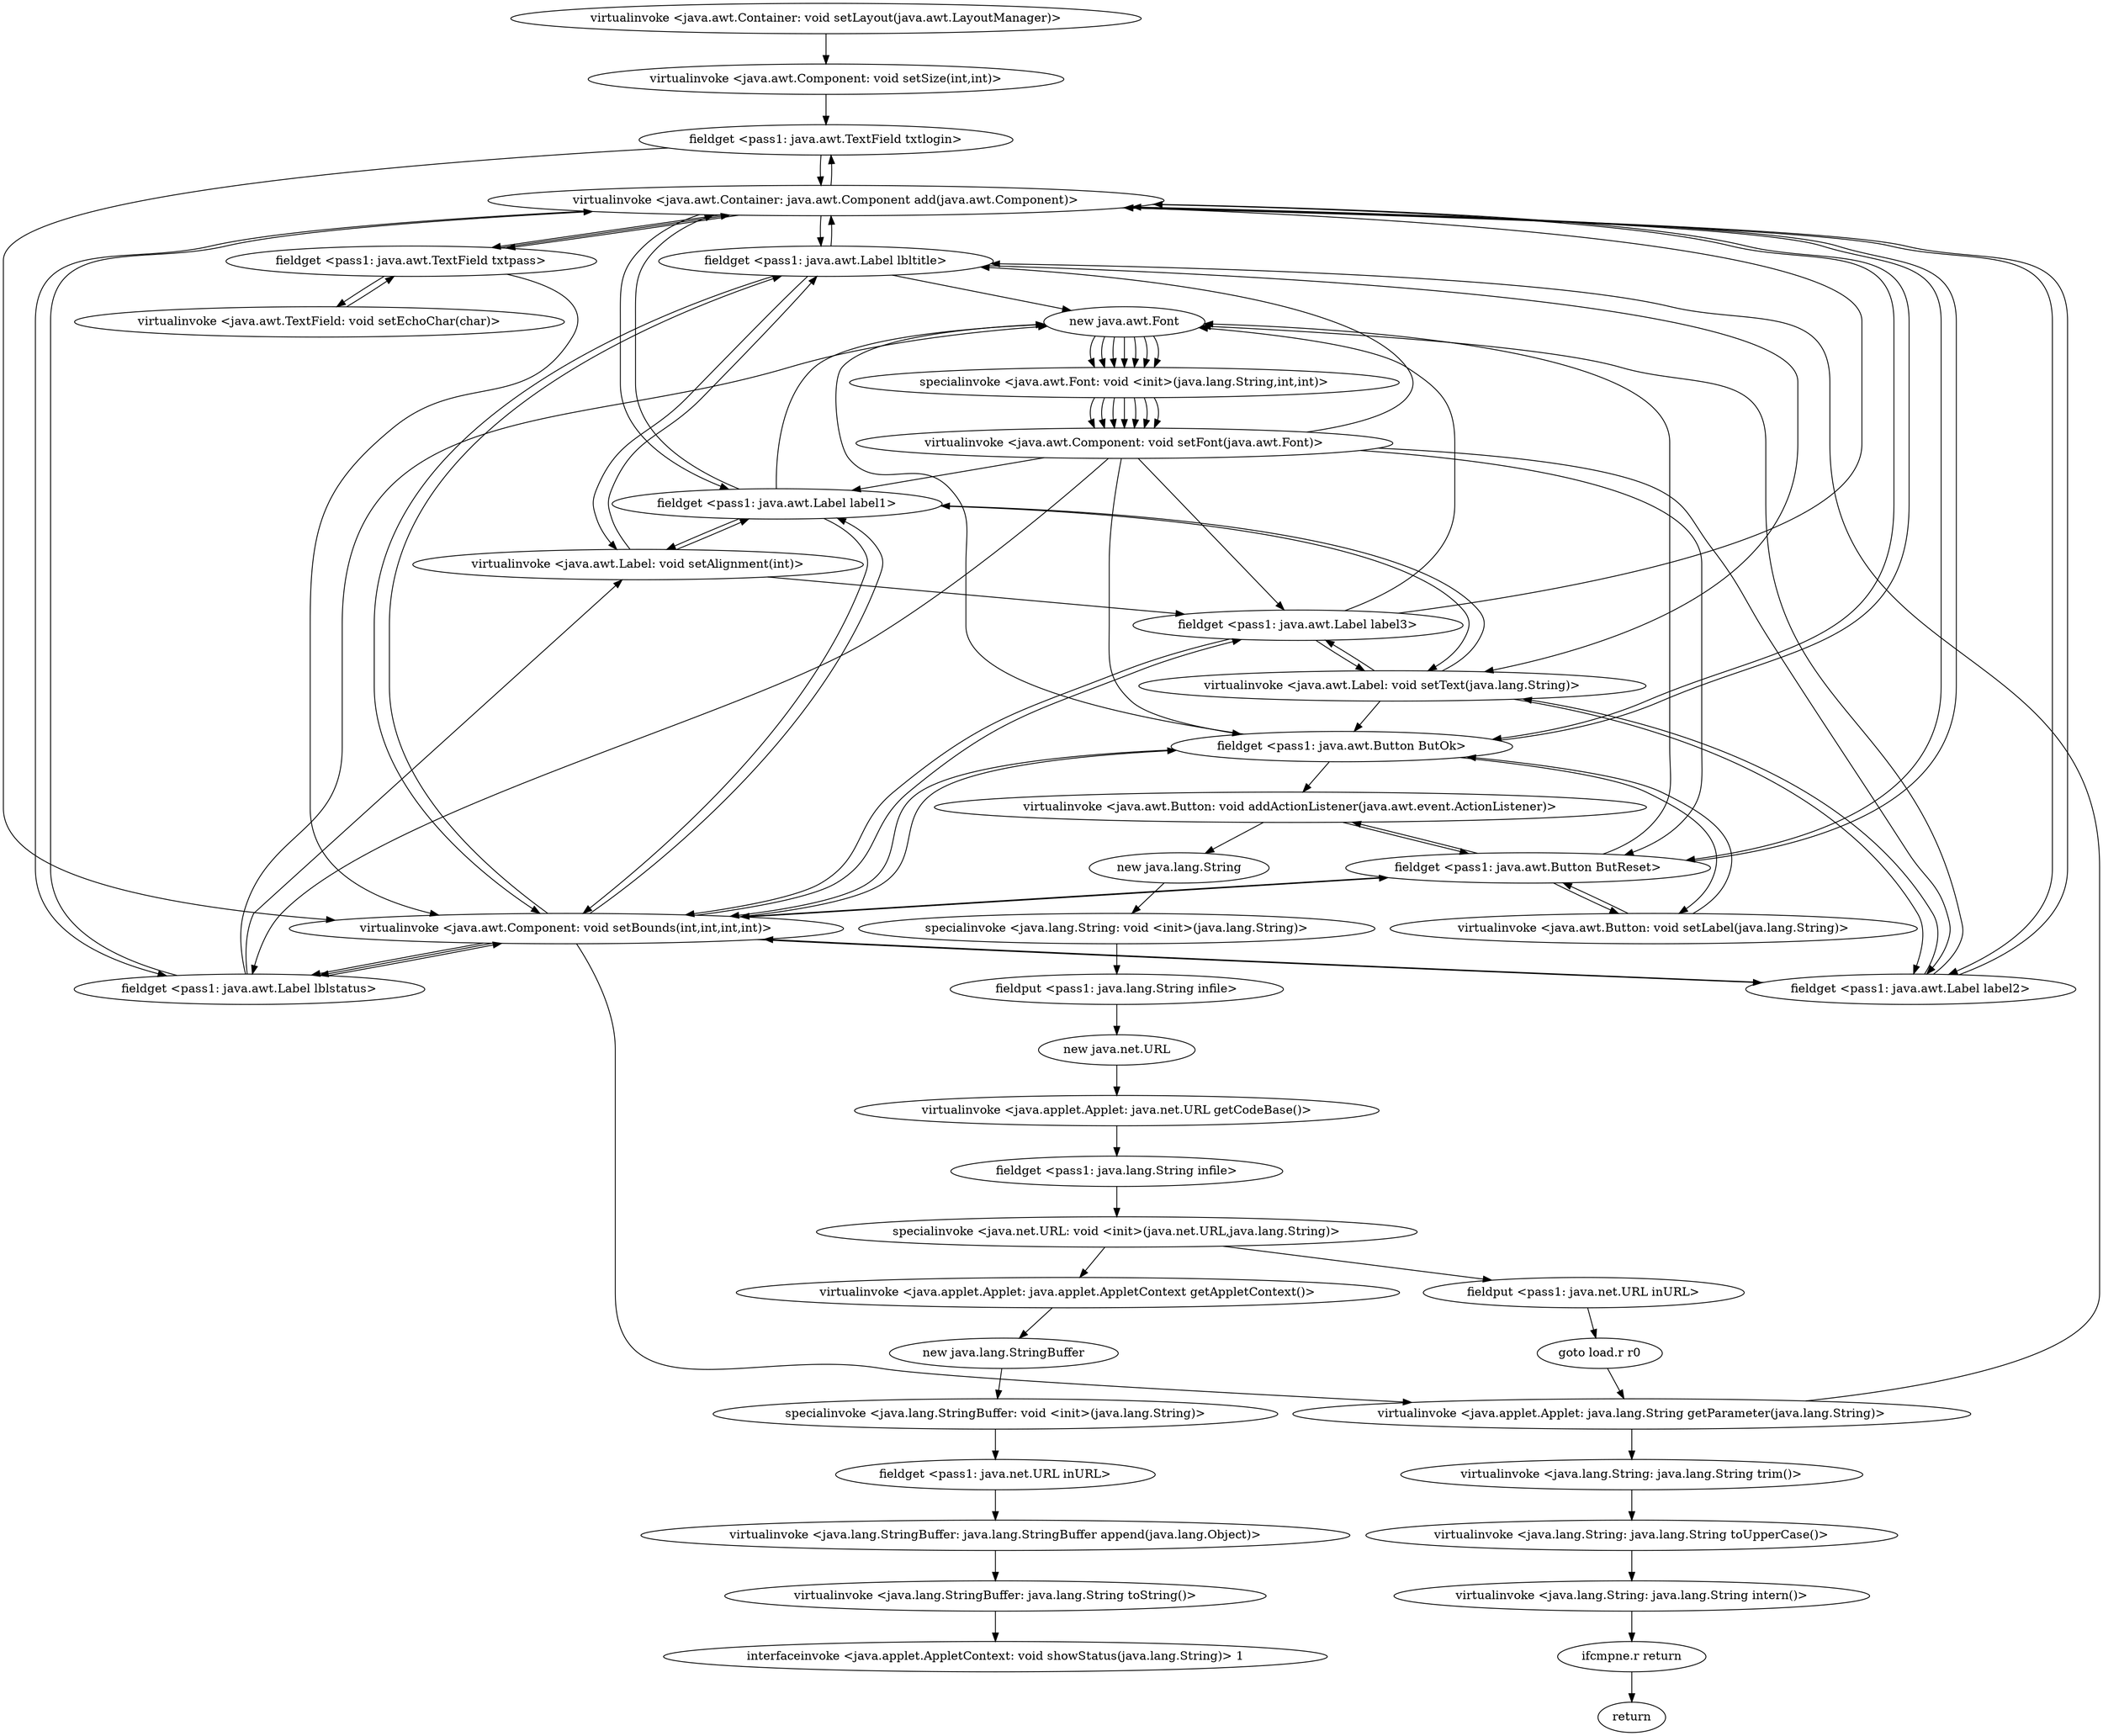 digraph "" {
"virtualinvoke <java.awt.Container: void setLayout(java.awt.LayoutManager)>";
 "virtualinvoke <java.awt.Container: void setLayout(java.awt.LayoutManager)>"->"virtualinvoke <java.awt.Component: void setSize(int,int)>";
 "virtualinvoke <java.awt.Component: void setSize(int,int)>"->"fieldget <pass1: java.awt.TextField txtlogin>";
 "fieldget <pass1: java.awt.TextField txtlogin>"->"virtualinvoke <java.awt.Container: java.awt.Component add(java.awt.Component)>";
 "virtualinvoke <java.awt.Container: java.awt.Component add(java.awt.Component)>"->"fieldget <pass1: java.awt.TextField txtlogin>";
 "fieldget <pass1: java.awt.TextField txtlogin>"->"virtualinvoke <java.awt.Component: void setBounds(int,int,int,int)>";
 "virtualinvoke <java.awt.Component: void setBounds(int,int,int,int)>"->"fieldget <pass1: java.awt.Label label1>";
 "fieldget <pass1: java.awt.Label label1>"->"virtualinvoke <java.awt.Label: void setText(java.lang.String)>";
 "virtualinvoke <java.awt.Label: void setText(java.lang.String)>"->"fieldget <pass1: java.awt.Label label1>";
 "fieldget <pass1: java.awt.Label label1>"->"virtualinvoke <java.awt.Label: void setAlignment(int)>";
 "virtualinvoke <java.awt.Label: void setAlignment(int)>"->"fieldget <pass1: java.awt.Label label1>";
 "fieldget <pass1: java.awt.Label label1>"->"virtualinvoke <java.awt.Container: java.awt.Component add(java.awt.Component)>";
 "virtualinvoke <java.awt.Container: java.awt.Component add(java.awt.Component)>"->"fieldget <pass1: java.awt.Label label1>";
 "fieldget <pass1: java.awt.Label label1>"->"new java.awt.Font";
 "new java.awt.Font"->"specialinvoke <java.awt.Font: void <init>(java.lang.String,int,int)>";
 "specialinvoke <java.awt.Font: void <init>(java.lang.String,int,int)>"->"virtualinvoke <java.awt.Component: void setFont(java.awt.Font)>";
 "virtualinvoke <java.awt.Component: void setFont(java.awt.Font)>"->"fieldget <pass1: java.awt.Label label1>";
 "fieldget <pass1: java.awt.Label label1>"->"virtualinvoke <java.awt.Component: void setBounds(int,int,int,int)>";
 "virtualinvoke <java.awt.Component: void setBounds(int,int,int,int)>"->"fieldget <pass1: java.awt.Label label2>";
 "fieldget <pass1: java.awt.Label label2>"->"virtualinvoke <java.awt.Label: void setText(java.lang.String)>";
 "virtualinvoke <java.awt.Label: void setText(java.lang.String)>"->"fieldget <pass1: java.awt.Label label2>";
 "fieldget <pass1: java.awt.Label label2>"->"virtualinvoke <java.awt.Container: java.awt.Component add(java.awt.Component)>";
 "virtualinvoke <java.awt.Container: java.awt.Component add(java.awt.Component)>"->"fieldget <pass1: java.awt.Label label2>";
 "fieldget <pass1: java.awt.Label label2>"->"new java.awt.Font";
 "new java.awt.Font"->"specialinvoke <java.awt.Font: void <init>(java.lang.String,int,int)>";
 "specialinvoke <java.awt.Font: void <init>(java.lang.String,int,int)>"->"virtualinvoke <java.awt.Component: void setFont(java.awt.Font)>";
 "virtualinvoke <java.awt.Component: void setFont(java.awt.Font)>"->"fieldget <pass1: java.awt.Label label2>";
 "fieldget <pass1: java.awt.Label label2>"->"virtualinvoke <java.awt.Component: void setBounds(int,int,int,int)>";
 "virtualinvoke <java.awt.Component: void setBounds(int,int,int,int)>"->"fieldget <pass1: java.awt.Label label3>";
 "fieldget <pass1: java.awt.Label label3>"->"virtualinvoke <java.awt.Label: void setText(java.lang.String)>";
 "virtualinvoke <java.awt.Label: void setText(java.lang.String)>"->"fieldget <pass1: java.awt.Label label3>";
 "fieldget <pass1: java.awt.Label label3>"->"virtualinvoke <java.awt.Container: java.awt.Component add(java.awt.Component)>";
 "virtualinvoke <java.awt.Container: java.awt.Component add(java.awt.Component)>"->"fieldget <pass1: java.awt.TextField txtpass>";
 "fieldget <pass1: java.awt.TextField txtpass>"->"virtualinvoke <java.awt.Container: java.awt.Component add(java.awt.Component)>";
 "virtualinvoke <java.awt.Container: java.awt.Component add(java.awt.Component)>"->"fieldget <pass1: java.awt.TextField txtpass>";
 "fieldget <pass1: java.awt.TextField txtpass>"->"virtualinvoke <java.awt.TextField: void setEchoChar(char)>";
 "virtualinvoke <java.awt.TextField: void setEchoChar(char)>"->"fieldget <pass1: java.awt.TextField txtpass>";
 "fieldget <pass1: java.awt.TextField txtpass>"->"virtualinvoke <java.awt.Component: void setBounds(int,int,int,int)>";
 "virtualinvoke <java.awt.Component: void setBounds(int,int,int,int)>"->"fieldget <pass1: java.awt.Label lblstatus>";
 "fieldget <pass1: java.awt.Label lblstatus>"->"virtualinvoke <java.awt.Label: void setAlignment(int)>";
 "virtualinvoke <java.awt.Label: void setAlignment(int)>"->"fieldget <pass1: java.awt.Label label3>";
 "fieldget <pass1: java.awt.Label label3>"->"new java.awt.Font";
 "new java.awt.Font"->"specialinvoke <java.awt.Font: void <init>(java.lang.String,int,int)>";
 "specialinvoke <java.awt.Font: void <init>(java.lang.String,int,int)>"->"virtualinvoke <java.awt.Component: void setFont(java.awt.Font)>";
 "virtualinvoke <java.awt.Component: void setFont(java.awt.Font)>"->"fieldget <pass1: java.awt.Label label3>";
 "fieldget <pass1: java.awt.Label label3>"->"virtualinvoke <java.awt.Component: void setBounds(int,int,int,int)>";
 "virtualinvoke <java.awt.Component: void setBounds(int,int,int,int)>"->"fieldget <pass1: java.awt.Label lblstatus>";
 "fieldget <pass1: java.awt.Label lblstatus>"->"virtualinvoke <java.awt.Container: java.awt.Component add(java.awt.Component)>";
 "virtualinvoke <java.awt.Container: java.awt.Component add(java.awt.Component)>"->"fieldget <pass1: java.awt.Label lblstatus>";
 "fieldget <pass1: java.awt.Label lblstatus>"->"new java.awt.Font";
 "new java.awt.Font"->"specialinvoke <java.awt.Font: void <init>(java.lang.String,int,int)>";
 "specialinvoke <java.awt.Font: void <init>(java.lang.String,int,int)>"->"virtualinvoke <java.awt.Component: void setFont(java.awt.Font)>";
 "virtualinvoke <java.awt.Component: void setFont(java.awt.Font)>"->"fieldget <pass1: java.awt.Label lblstatus>";
 "fieldget <pass1: java.awt.Label lblstatus>"->"virtualinvoke <java.awt.Component: void setBounds(int,int,int,int)>";
 "virtualinvoke <java.awt.Component: void setBounds(int,int,int,int)>"->"fieldget <pass1: java.awt.Button ButOk>";
 "fieldget <pass1: java.awt.Button ButOk>"->"virtualinvoke <java.awt.Button: void setLabel(java.lang.String)>";
 "virtualinvoke <java.awt.Button: void setLabel(java.lang.String)>"->"fieldget <pass1: java.awt.Button ButOk>";
 "fieldget <pass1: java.awt.Button ButOk>"->"virtualinvoke <java.awt.Container: java.awt.Component add(java.awt.Component)>";
 "virtualinvoke <java.awt.Container: java.awt.Component add(java.awt.Component)>"->"fieldget <pass1: java.awt.Button ButOk>";
 "fieldget <pass1: java.awt.Button ButOk>"->"new java.awt.Font";
 "new java.awt.Font"->"specialinvoke <java.awt.Font: void <init>(java.lang.String,int,int)>";
 "specialinvoke <java.awt.Font: void <init>(java.lang.String,int,int)>"->"virtualinvoke <java.awt.Component: void setFont(java.awt.Font)>";
 "virtualinvoke <java.awt.Component: void setFont(java.awt.Font)>"->"fieldget <pass1: java.awt.Button ButOk>";
 "fieldget <pass1: java.awt.Button ButOk>"->"virtualinvoke <java.awt.Component: void setBounds(int,int,int,int)>";
 "virtualinvoke <java.awt.Component: void setBounds(int,int,int,int)>"->"fieldget <pass1: java.awt.Button ButReset>";
 "fieldget <pass1: java.awt.Button ButReset>"->"virtualinvoke <java.awt.Button: void setLabel(java.lang.String)>";
 "virtualinvoke <java.awt.Button: void setLabel(java.lang.String)>"->"fieldget <pass1: java.awt.Button ButReset>";
 "fieldget <pass1: java.awt.Button ButReset>"->"virtualinvoke <java.awt.Container: java.awt.Component add(java.awt.Component)>";
 "virtualinvoke <java.awt.Container: java.awt.Component add(java.awt.Component)>"->"fieldget <pass1: java.awt.Button ButReset>";
 "fieldget <pass1: java.awt.Button ButReset>"->"new java.awt.Font";
 "new java.awt.Font"->"specialinvoke <java.awt.Font: void <init>(java.lang.String,int,int)>";
 "specialinvoke <java.awt.Font: void <init>(java.lang.String,int,int)>"->"virtualinvoke <java.awt.Component: void setFont(java.awt.Font)>";
 "virtualinvoke <java.awt.Component: void setFont(java.awt.Font)>"->"fieldget <pass1: java.awt.Button ButReset>";
 "fieldget <pass1: java.awt.Button ButReset>"->"virtualinvoke <java.awt.Component: void setBounds(int,int,int,int)>";
 "virtualinvoke <java.awt.Component: void setBounds(int,int,int,int)>"->"fieldget <pass1: java.awt.Label lbltitle>";
 "fieldget <pass1: java.awt.Label lbltitle>"->"virtualinvoke <java.awt.Label: void setAlignment(int)>";
 "virtualinvoke <java.awt.Label: void setAlignment(int)>"->"fieldget <pass1: java.awt.Label lbltitle>";
 "fieldget <pass1: java.awt.Label lbltitle>"->"virtualinvoke <java.awt.Container: java.awt.Component add(java.awt.Component)>";
 "virtualinvoke <java.awt.Container: java.awt.Component add(java.awt.Component)>"->"fieldget <pass1: java.awt.Label lbltitle>";
 "fieldget <pass1: java.awt.Label lbltitle>"->"new java.awt.Font";
 "new java.awt.Font"->"specialinvoke <java.awt.Font: void <init>(java.lang.String,int,int)>";
 "specialinvoke <java.awt.Font: void <init>(java.lang.String,int,int)>"->"virtualinvoke <java.awt.Component: void setFont(java.awt.Font)>";
 "virtualinvoke <java.awt.Component: void setFont(java.awt.Font)>"->"fieldget <pass1: java.awt.Label lbltitle>";
 "fieldget <pass1: java.awt.Label lbltitle>"->"virtualinvoke <java.awt.Component: void setBounds(int,int,int,int)>";
 "virtualinvoke <java.awt.Component: void setBounds(int,int,int,int)>"->"virtualinvoke <java.applet.Applet: java.lang.String getParameter(java.lang.String)>";
 "virtualinvoke <java.applet.Applet: java.lang.String getParameter(java.lang.String)>"->"fieldget <pass1: java.awt.Label lbltitle>";
 "fieldget <pass1: java.awt.Label lbltitle>"->"virtualinvoke <java.awt.Label: void setText(java.lang.String)>";
 "virtualinvoke <java.awt.Label: void setText(java.lang.String)>"->"fieldget <pass1: java.awt.Button ButOk>";
 "fieldget <pass1: java.awt.Button ButOk>"->"virtualinvoke <java.awt.Button: void addActionListener(java.awt.event.ActionListener)>";
 "virtualinvoke <java.awt.Button: void addActionListener(java.awt.event.ActionListener)>"->"fieldget <pass1: java.awt.Button ButReset>";
 "fieldget <pass1: java.awt.Button ButReset>"->"virtualinvoke <java.awt.Button: void addActionListener(java.awt.event.ActionListener)>";
 "virtualinvoke <java.awt.Button: void addActionListener(java.awt.event.ActionListener)>"->"new java.lang.String";
 "new java.lang.String"->"specialinvoke <java.lang.String: void <init>(java.lang.String)>";
 "specialinvoke <java.lang.String: void <init>(java.lang.String)>"->"fieldput <pass1: java.lang.String infile>";
 "fieldput <pass1: java.lang.String infile>"->"new java.net.URL";
 "new java.net.URL"->"virtualinvoke <java.applet.Applet: java.net.URL getCodeBase()>";
 "virtualinvoke <java.applet.Applet: java.net.URL getCodeBase()>"->"fieldget <pass1: java.lang.String infile>";
 "fieldget <pass1: java.lang.String infile>"->"specialinvoke <java.net.URL: void <init>(java.net.URL,java.lang.String)>";
 "specialinvoke <java.net.URL: void <init>(java.net.URL,java.lang.String)>"->"fieldput <pass1: java.net.URL inURL>";
 "fieldput <pass1: java.net.URL inURL>"->"goto load.r r0";
 "goto load.r r0"->"virtualinvoke <java.applet.Applet: java.lang.String getParameter(java.lang.String)>";
 "virtualinvoke <java.applet.Applet: java.lang.String getParameter(java.lang.String)>"->"virtualinvoke <java.lang.String: java.lang.String trim()>";
 "virtualinvoke <java.lang.String: java.lang.String trim()>"->"virtualinvoke <java.lang.String: java.lang.String toUpperCase()>";
 "virtualinvoke <java.lang.String: java.lang.String toUpperCase()>"->"virtualinvoke <java.lang.String: java.lang.String intern()>";
 "virtualinvoke <java.lang.String: java.lang.String intern()>"->"ifcmpne.r return";
 "ifcmpne.r return"->"return";
 "specialinvoke <java.net.URL: void <init>(java.net.URL,java.lang.String)>"->"virtualinvoke <java.applet.Applet: java.applet.AppletContext getAppletContext()>";
 "virtualinvoke <java.applet.Applet: java.applet.AppletContext getAppletContext()>"->"new java.lang.StringBuffer";
 "new java.lang.StringBuffer"->"specialinvoke <java.lang.StringBuffer: void <init>(java.lang.String)>";
 "specialinvoke <java.lang.StringBuffer: void <init>(java.lang.String)>"->"fieldget <pass1: java.net.URL inURL>";
 "fieldget <pass1: java.net.URL inURL>"->"virtualinvoke <java.lang.StringBuffer: java.lang.StringBuffer append(java.lang.Object)>";
 "virtualinvoke <java.lang.StringBuffer: java.lang.StringBuffer append(java.lang.Object)>"->"virtualinvoke <java.lang.StringBuffer: java.lang.String toString()>";
 "virtualinvoke <java.lang.StringBuffer: java.lang.String toString()>"->"interfaceinvoke <java.applet.AppletContext: void showStatus(java.lang.String)> 1";
}
